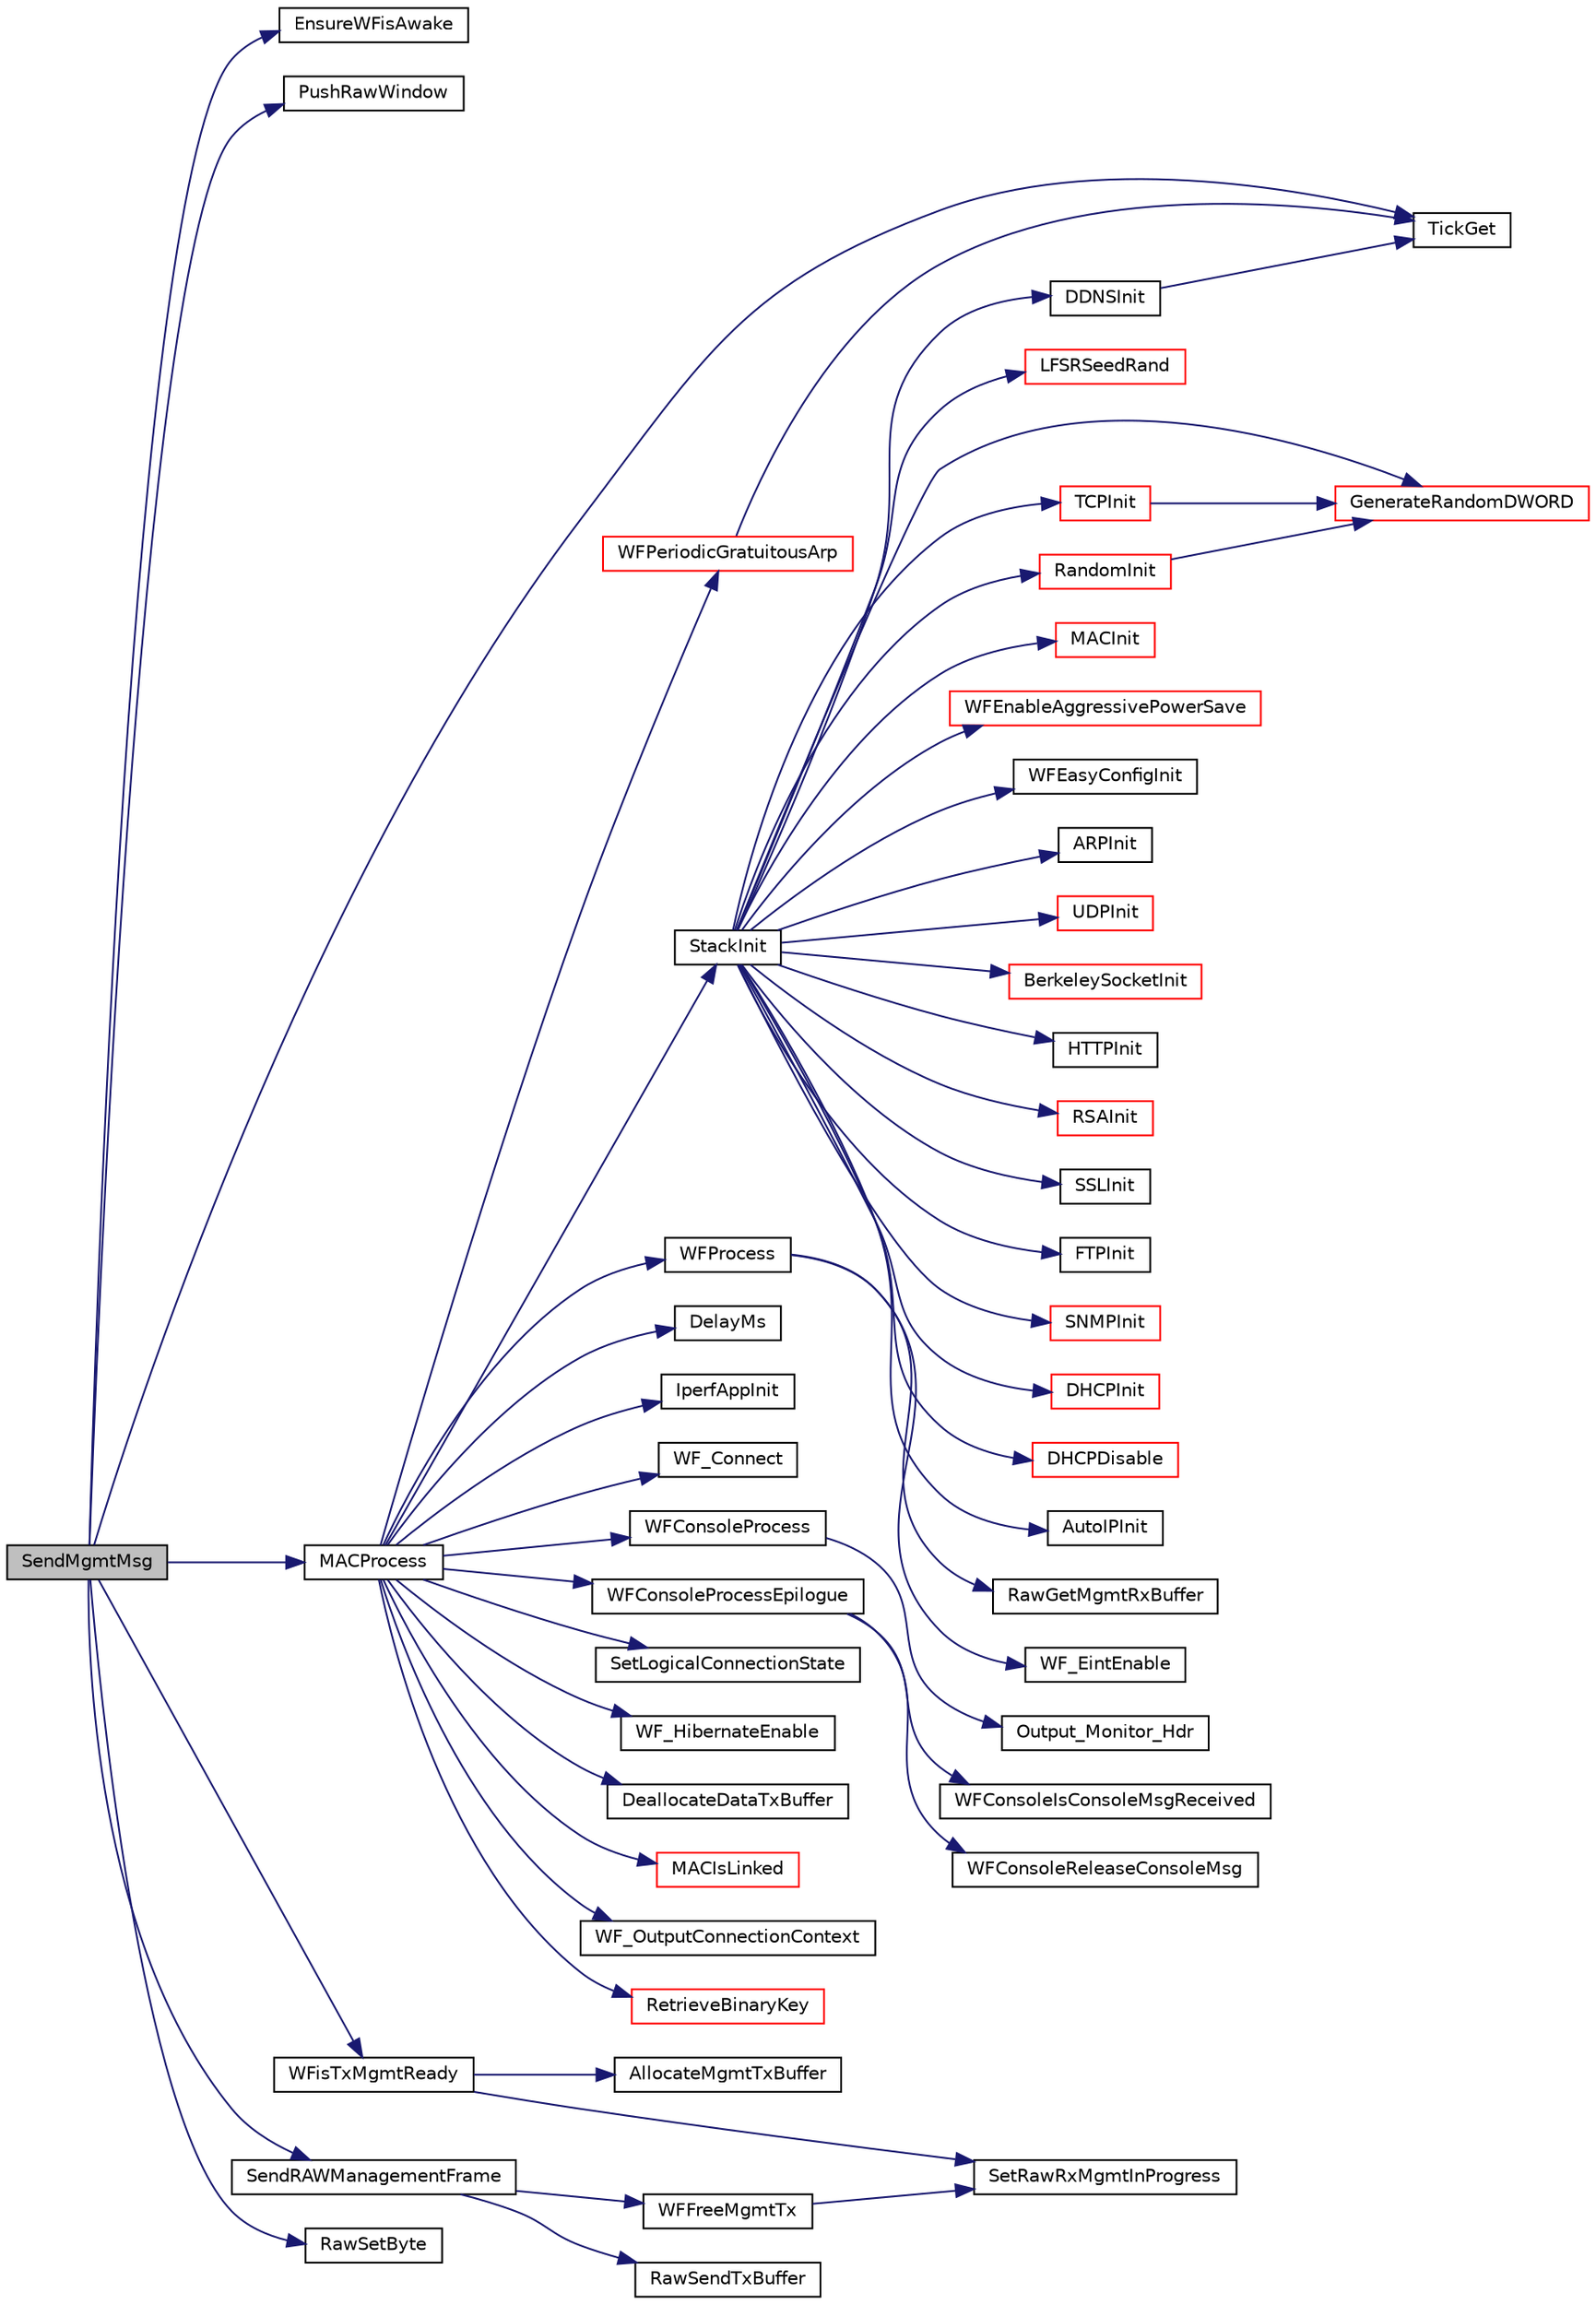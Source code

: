 digraph "SendMgmtMsg"
{
  edge [fontname="Helvetica",fontsize="10",labelfontname="Helvetica",labelfontsize="10"];
  node [fontname="Helvetica",fontsize="10",shape=record];
  rankdir="LR";
  Node1 [label="SendMgmtMsg",height=0.2,width=0.4,color="black", fillcolor="grey75", style="filled", fontcolor="black"];
  Node1 -> Node2 [color="midnightblue",fontsize="10",style="solid",fontname="Helvetica"];
  Node2 [label="EnsureWFisAwake",height=0.2,width=0.4,color="black", fillcolor="white", style="filled",URL="$_w_f_driver_prv_8h.html#a967067df584a596445a8bc793df7933e"];
  Node1 -> Node3 [color="midnightblue",fontsize="10",style="solid",fontname="Helvetica"];
  Node3 [label="PushRawWindow",height=0.2,width=0.4,color="black", fillcolor="white", style="filled",URL="$_w_f_raw_8h.html#a8049404d577b086ace237d9aa6fd882e"];
  Node1 -> Node4 [color="midnightblue",fontsize="10",style="solid",fontname="Helvetica"];
  Node4 [label="TickGet",height=0.2,width=0.4,color="black", fillcolor="white", style="filled",URL="$_tick_8h.html#a035d1d3f8afdca7abedf588ee1b20af0"];
  Node1 -> Node5 [color="midnightblue",fontsize="10",style="solid",fontname="Helvetica"];
  Node5 [label="WFisTxMgmtReady",height=0.2,width=0.4,color="black", fillcolor="white", style="filled",URL="$_w_f_mgmt_msg_8h.html#a746e911a5715ea95de63462d6397c188"];
  Node5 -> Node6 [color="midnightblue",fontsize="10",style="solid",fontname="Helvetica"];
  Node6 [label="AllocateMgmtTxBuffer",height=0.2,width=0.4,color="black", fillcolor="white", style="filled",URL="$_w_f_raw_8h.html#ae9024b5547d799ae34eeddc7641c3a57"];
  Node5 -> Node7 [color="midnightblue",fontsize="10",style="solid",fontname="Helvetica"];
  Node7 [label="SetRawRxMgmtInProgress",height=0.2,width=0.4,color="black", fillcolor="white", style="filled",URL="$_w_f_mac_8c.html#a6539d1b42f7a5873ebfe9486e8ec961b"];
  Node1 -> Node8 [color="midnightblue",fontsize="10",style="solid",fontname="Helvetica"];
  Node8 [label="MACProcess",height=0.2,width=0.4,color="black", fillcolor="white", style="filled",URL="$_m_a_c_8h.html#a74c4ae494d118879a5d3798a74c3b905"];
  Node8 -> Node9 [color="midnightblue",fontsize="10",style="solid",fontname="Helvetica"];
  Node9 [label="WFProcess",height=0.2,width=0.4,color="black", fillcolor="white", style="filled",URL="$_w_f_api_8h.html#ab40c33ce57709d716eea07a0a76b16dd"];
  Node9 -> Node10 [color="midnightblue",fontsize="10",style="solid",fontname="Helvetica"];
  Node10 [label="RawGetMgmtRxBuffer",height=0.2,width=0.4,color="black", fillcolor="white", style="filled",URL="$_w_f_raw_8h.html#ad4dc4ee21d997183f947293c0a52d293"];
  Node9 -> Node11 [color="midnightblue",fontsize="10",style="solid",fontname="Helvetica"];
  Node11 [label="WF_EintEnable",height=0.2,width=0.4,color="black", fillcolor="white", style="filled",URL="$_w_f_api_8h.html#a939bc519999b13755ac6af4911d8fffb"];
  Node8 -> Node12 [color="midnightblue",fontsize="10",style="solid",fontname="Helvetica"];
  Node12 [label="DelayMs",height=0.2,width=0.4,color="black", fillcolor="white", style="filled",URL="$_time_delay_8c.html#ac0fb282a454001ee1813601dbb9f1bed"];
  Node8 -> Node13 [color="midnightblue",fontsize="10",style="solid",fontname="Helvetica"];
  Node13 [label="StackInit",height=0.2,width=0.4,color="black", fillcolor="white", style="filled",URL="$_stack_tsk_8h.html#af71915a2bb239ba8607e939c5943eb59"];
  Node13 -> Node14 [color="midnightblue",fontsize="10",style="solid",fontname="Helvetica"];
  Node14 [label="LFSRSeedRand",height=0.2,width=0.4,color="red", fillcolor="white", style="filled",URL="$_helpers_8h.html#a4cbb98a43546f70ea01fbf5408e72540"];
  Node13 -> Node15 [color="midnightblue",fontsize="10",style="solid",fontname="Helvetica"];
  Node15 [label="GenerateRandomDWORD",height=0.2,width=0.4,color="red", fillcolor="white", style="filled",URL="$_helpers_8h.html#ab9a87e9fa459e39748e35e7b700077ed"];
  Node13 -> Node16 [color="midnightblue",fontsize="10",style="solid",fontname="Helvetica"];
  Node16 [label="MACInit",height=0.2,width=0.4,color="red", fillcolor="white", style="filled",URL="$_m_a_c_8h.html#a26cccc5919dcabb5777c3f6127648e9f"];
  Node13 -> Node17 [color="midnightblue",fontsize="10",style="solid",fontname="Helvetica"];
  Node17 [label="WFEnableAggressivePowerSave",height=0.2,width=0.4,color="red", fillcolor="white", style="filled",URL="$_w_f_mgmt_msg_8h.html#a0edd042310380fe3dd6a980abae84d16"];
  Node13 -> Node18 [color="midnightblue",fontsize="10",style="solid",fontname="Helvetica"];
  Node18 [label="WFEasyConfigInit",height=0.2,width=0.4,color="black", fillcolor="white", style="filled",URL="$_w_f_easy_config_8h.html#a216cf2166ac0176543e31134b63c6169"];
  Node13 -> Node19 [color="midnightblue",fontsize="10",style="solid",fontname="Helvetica"];
  Node19 [label="ARPInit",height=0.2,width=0.4,color="black", fillcolor="white", style="filled",URL="$_a_r_p_8h.html#a3cfc3a5e8219655fda663e05975b5db9"];
  Node13 -> Node20 [color="midnightblue",fontsize="10",style="solid",fontname="Helvetica"];
  Node20 [label="UDPInit",height=0.2,width=0.4,color="red", fillcolor="white", style="filled",URL="$_u_d_p_8h.html#a26be5362fd254b256ce49813760578ad"];
  Node13 -> Node21 [color="midnightblue",fontsize="10",style="solid",fontname="Helvetica"];
  Node21 [label="TCPInit",height=0.2,width=0.4,color="red", fillcolor="white", style="filled",URL="$_t_c_p_8h.html#aa14ab130bfd7824b97f571fe55139fc4"];
  Node21 -> Node15 [color="midnightblue",fontsize="10",style="solid",fontname="Helvetica"];
  Node13 -> Node22 [color="midnightblue",fontsize="10",style="solid",fontname="Helvetica"];
  Node22 [label="BerkeleySocketInit",height=0.2,width=0.4,color="red", fillcolor="white", style="filled",URL="$_berkeley_a_p_i_8h.html#a45a368cee3d8258e84f073890e86bf7f"];
  Node13 -> Node23 [color="midnightblue",fontsize="10",style="solid",fontname="Helvetica"];
  Node23 [label="HTTPInit",height=0.2,width=0.4,color="black", fillcolor="white", style="filled",URL="$___h_t_t_p2_8h.html#aee23d8df952c3c1a8466ce016e809d82"];
  Node13 -> Node24 [color="midnightblue",fontsize="10",style="solid",fontname="Helvetica"];
  Node24 [label="RSAInit",height=0.2,width=0.4,color="red", fillcolor="white", style="filled",URL="$_r_s_a_8h.html#aba0b39b1a461d50e0dc316b1ed3e1b21"];
  Node13 -> Node25 [color="midnightblue",fontsize="10",style="solid",fontname="Helvetica"];
  Node25 [label="SSLInit",height=0.2,width=0.4,color="black", fillcolor="white", style="filled",URL="$_s_s_l_8h.html#afcc6e2304cadd1aeded220c6e9b751a2"];
  Node13 -> Node26 [color="midnightblue",fontsize="10",style="solid",fontname="Helvetica"];
  Node26 [label="FTPInit",height=0.2,width=0.4,color="black", fillcolor="white", style="filled",URL="$_f_t_p_8h.html#a0a66c794d89e25e1a477229f941e2615"];
  Node13 -> Node27 [color="midnightblue",fontsize="10",style="solid",fontname="Helvetica"];
  Node27 [label="SNMPInit",height=0.2,width=0.4,color="red", fillcolor="white", style="filled",URL="$_s_n_m_p_8h.html#a79d23db507b4d1023fbe55de9ace75b7"];
  Node13 -> Node28 [color="midnightblue",fontsize="10",style="solid",fontname="Helvetica"];
  Node28 [label="DHCPInit",height=0.2,width=0.4,color="red", fillcolor="white", style="filled",URL="$_d_h_c_p_8h.html#afdc2678028f88194694b393cc79c8286"];
  Node13 -> Node29 [color="midnightblue",fontsize="10",style="solid",fontname="Helvetica"];
  Node29 [label="DHCPDisable",height=0.2,width=0.4,color="red", fillcolor="white", style="filled",URL="$_d_h_c_p_8h.html#ac36ee2c2bc10b40addc471e288cdf4af"];
  Node13 -> Node30 [color="midnightblue",fontsize="10",style="solid",fontname="Helvetica"];
  Node30 [label="AutoIPInit",height=0.2,width=0.4,color="black", fillcolor="white", style="filled",URL="$_auto_i_p_8h.html#a049774cbaba3a75c96793c2a1a7957e9"];
  Node13 -> Node31 [color="midnightblue",fontsize="10",style="solid",fontname="Helvetica"];
  Node31 [label="DDNSInit",height=0.2,width=0.4,color="black", fillcolor="white", style="filled",URL="$_dyn_d_n_s_8h.html#aa0e631e2fb1d2664e60ffc8f0a184dbe"];
  Node31 -> Node4 [color="midnightblue",fontsize="10",style="solid",fontname="Helvetica"];
  Node13 -> Node32 [color="midnightblue",fontsize="10",style="solid",fontname="Helvetica"];
  Node32 [label="RandomInit",height=0.2,width=0.4,color="red", fillcolor="white", style="filled",URL="$_random_8h.html#ab27ff88517634ed914e777f243c01479"];
  Node32 -> Node15 [color="midnightblue",fontsize="10",style="solid",fontname="Helvetica"];
  Node8 -> Node33 [color="midnightblue",fontsize="10",style="solid",fontname="Helvetica"];
  Node33 [label="IperfAppInit",height=0.2,width=0.4,color="black", fillcolor="white", style="filled",URL="$_w_f_init_8c.html#a38aa9b3b13b9e93302e6401bf09bed4b"];
  Node8 -> Node34 [color="midnightblue",fontsize="10",style="solid",fontname="Helvetica"];
  Node34 [label="WF_Connect",height=0.2,width=0.4,color="black", fillcolor="white", style="filled",URL="$_w_f_mac_8c.html#a112a0c7a8a37f72cab76a6fcd3f4a4e1"];
  Node8 -> Node35 [color="midnightblue",fontsize="10",style="solid",fontname="Helvetica"];
  Node35 [label="WFConsoleProcess",height=0.2,width=0.4,color="black", fillcolor="white", style="filled",URL="$_w_f_console_8h.html#a08bebeac07c49ec2d103d7eda5841a4b"];
  Node35 -> Node36 [color="midnightblue",fontsize="10",style="solid",fontname="Helvetica"];
  Node36 [label="Output_Monitor_Hdr",height=0.2,width=0.4,color="black", fillcolor="white", style="filled",URL="$_w_f_console_8c.html#ad9e3c1553d567ce485f6e8ef1eb399b7"];
  Node8 -> Node37 [color="midnightblue",fontsize="10",style="solid",fontname="Helvetica"];
  Node37 [label="WFConsoleProcessEpilogue",height=0.2,width=0.4,color="black", fillcolor="white", style="filled",URL="$_w_f_console_8h.html#a780a76e11294990a58b6c71c2f7948bd"];
  Node37 -> Node38 [color="midnightblue",fontsize="10",style="solid",fontname="Helvetica"];
  Node38 [label="WFConsoleIsConsoleMsgReceived",height=0.2,width=0.4,color="black", fillcolor="white", style="filled",URL="$_w_f_console_8c.html#a57434e344f6a227b6f6f6997175cea67"];
  Node37 -> Node39 [color="midnightblue",fontsize="10",style="solid",fontname="Helvetica"];
  Node39 [label="WFConsoleReleaseConsoleMsg",height=0.2,width=0.4,color="black", fillcolor="white", style="filled",URL="$_w_f_console_8c.html#acfbfcfb3dc958a59c2b1f8d2a871bb28"];
  Node8 -> Node40 [color="midnightblue",fontsize="10",style="solid",fontname="Helvetica"];
  Node40 [label="SetLogicalConnectionState",height=0.2,width=0.4,color="black", fillcolor="white", style="filled",URL="$_w_f_driver_prv_8h.html#ae39f2dfabbf317721b95c85563aa02ab"];
  Node8 -> Node41 [color="midnightblue",fontsize="10",style="solid",fontname="Helvetica"];
  Node41 [label="WF_HibernateEnable",height=0.2,width=0.4,color="black", fillcolor="white", style="filled",URL="$_w_f_api_8h.html#af5cd4475b565b7846c3d27dd65b97d46"];
  Node8 -> Node42 [color="midnightblue",fontsize="10",style="solid",fontname="Helvetica"];
  Node42 [label="DeallocateDataTxBuffer",height=0.2,width=0.4,color="black", fillcolor="white", style="filled",URL="$_w_f_raw_8h.html#a270fb0e2bd37af95849fe1123203bef5"];
  Node8 -> Node43 [color="midnightblue",fontsize="10",style="solid",fontname="Helvetica"];
  Node43 [label="WFPeriodicGratuitousArp",height=0.2,width=0.4,color="red", fillcolor="white", style="filled",URL="$_w_f_mac_8c.html#a1570c09fc866aec85a413c831e292fda"];
  Node43 -> Node4 [color="midnightblue",fontsize="10",style="solid",fontname="Helvetica"];
  Node8 -> Node44 [color="midnightblue",fontsize="10",style="solid",fontname="Helvetica"];
  Node44 [label="MACIsLinked",height=0.2,width=0.4,color="red", fillcolor="white", style="filled",URL="$_w_f_mac__24_g_8c.html#a0b700fbc3ad2a6c7c389026bfd38e0f1"];
  Node8 -> Node45 [color="midnightblue",fontsize="10",style="solid",fontname="Helvetica"];
  Node45 [label="WF_OutputConnectionContext",height=0.2,width=0.4,color="black", fillcolor="white", style="filled",URL="$_w_f_mac__24_g_8c.html#acc1c001c9f03fdf84e96825635f466f4"];
  Node8 -> Node46 [color="midnightblue",fontsize="10",style="solid",fontname="Helvetica"];
  Node46 [label="RetrieveBinaryKey",height=0.2,width=0.4,color="red", fillcolor="white", style="filled",URL="$_w_f_mac__24_g_8c.html#a7fb5adc7bc64ab3c4663821580ca90b4"];
  Node1 -> Node47 [color="midnightblue",fontsize="10",style="solid",fontname="Helvetica"];
  Node47 [label="RawSetByte",height=0.2,width=0.4,color="black", fillcolor="white", style="filled",URL="$_w_f_raw_8h.html#a080df0a533459a28bfccb89781df5e3a"];
  Node1 -> Node48 [color="midnightblue",fontsize="10",style="solid",fontname="Helvetica"];
  Node48 [label="SendRAWManagementFrame",height=0.2,width=0.4,color="black", fillcolor="white", style="filled",URL="$_w_f_mgmt_msg_8h.html#adf3fd3449cb04ccdc635af8befe14e56"];
  Node48 -> Node49 [color="midnightblue",fontsize="10",style="solid",fontname="Helvetica"];
  Node49 [label="RawSendTxBuffer",height=0.2,width=0.4,color="black", fillcolor="white", style="filled",URL="$_w_f_raw_8h.html#a16c4aa8238b4dec33fe41a8e09674112"];
  Node48 -> Node50 [color="midnightblue",fontsize="10",style="solid",fontname="Helvetica"];
  Node50 [label="WFFreeMgmtTx",height=0.2,width=0.4,color="black", fillcolor="white", style="filled",URL="$_w_f_mac_8c.html#a2636efe10ae51328a2b96d21501bdc51"];
  Node50 -> Node7 [color="midnightblue",fontsize="10",style="solid",fontname="Helvetica"];
}
